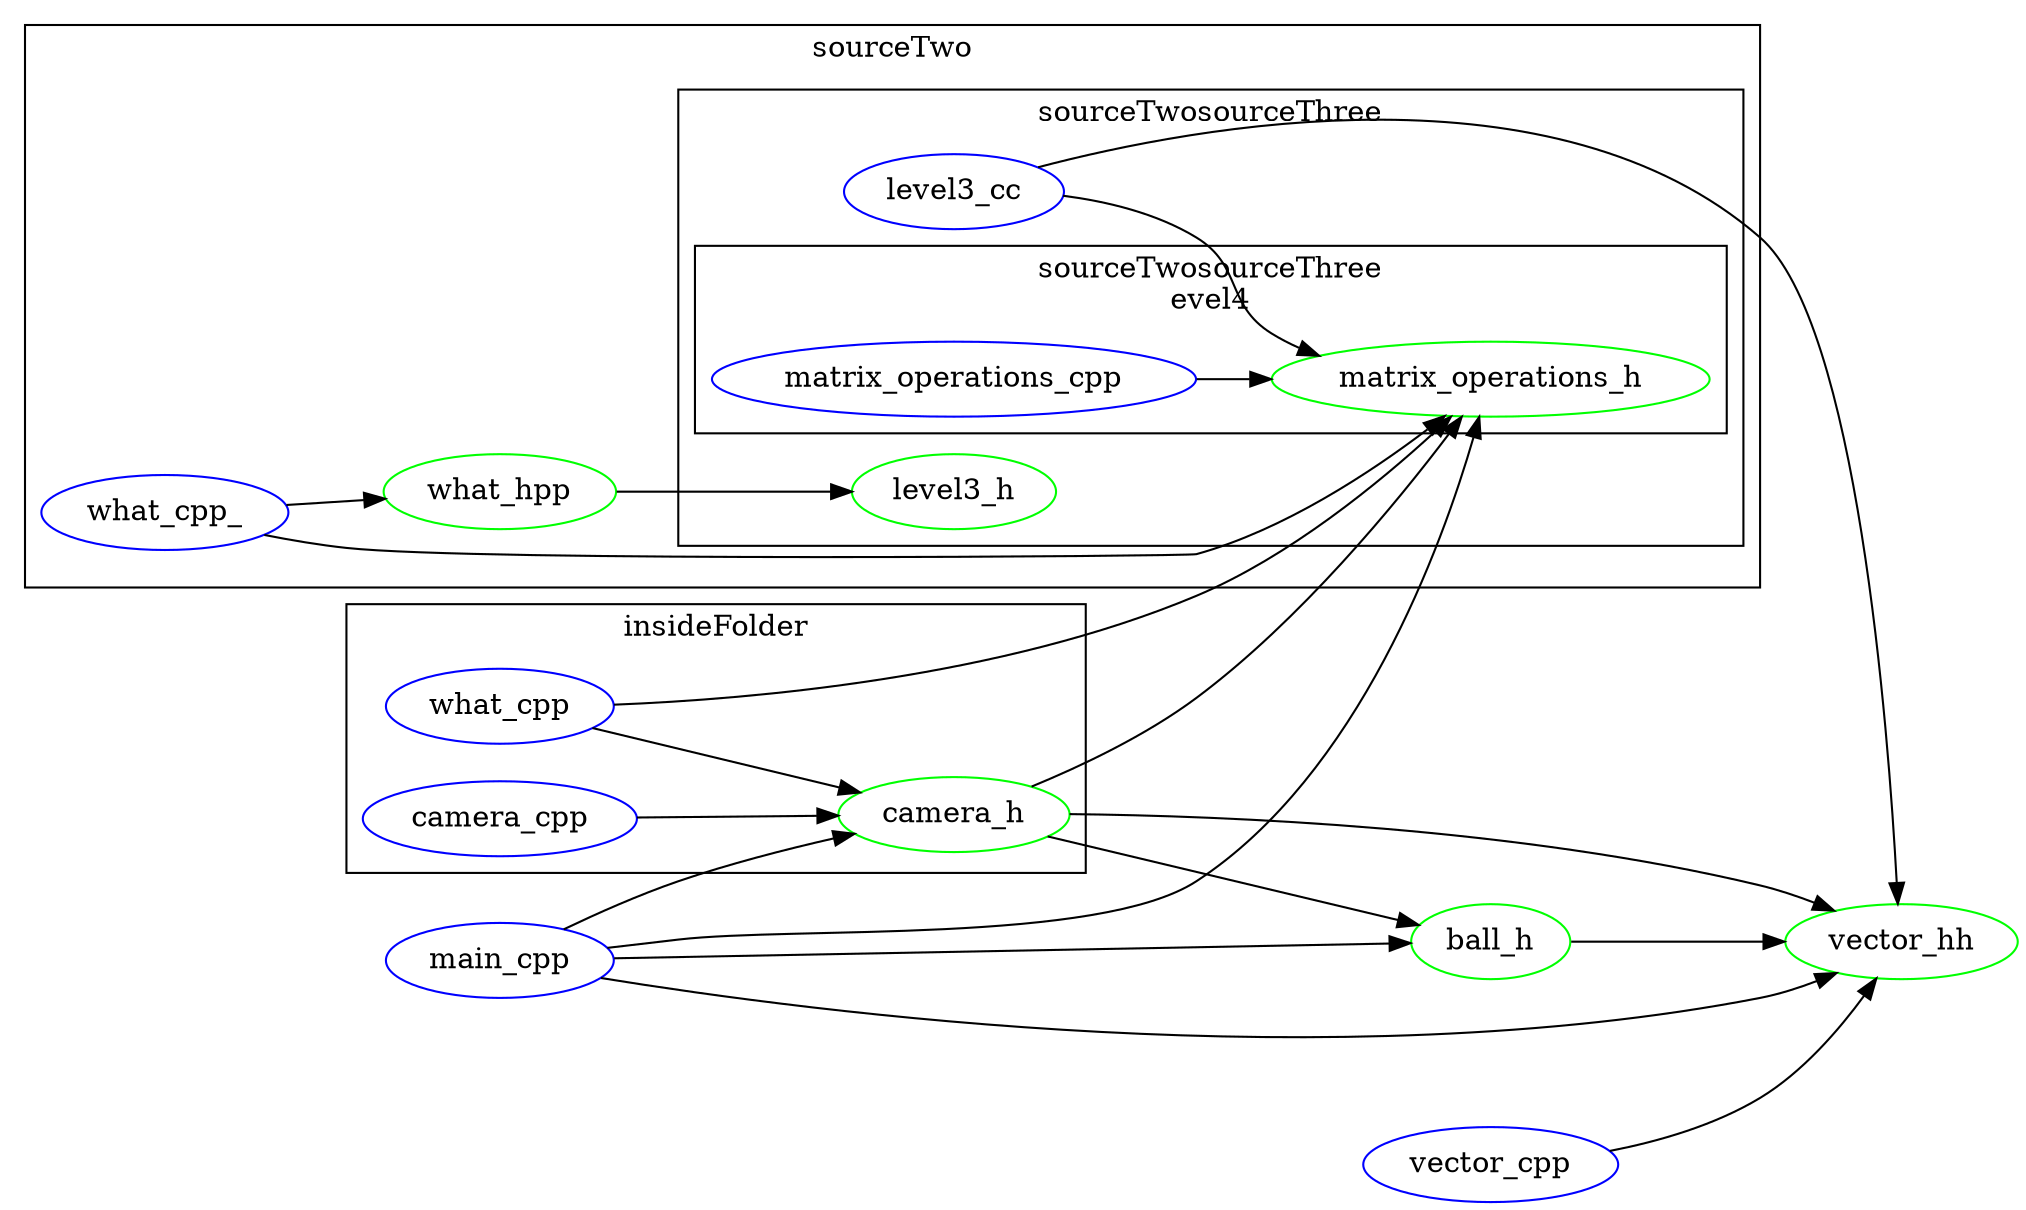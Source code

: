 digraph {
	rankdir=LR

ball_h [color=green]; 
	subgraph cluster_insideFolder {
		label="\insideFolder";
		camera_cpp [color=blue]; camera_h [color=green]; what_cpp [color=blue]; 
}
main_cpp [color=blue]; 
	subgraph cluster_sourceTwo {
		label="\sourceTwo";
		
	subgraph cluster_sourceTwo_sourceThree {
		label="\sourceTwo\sourceThree";
		level3_cc [color=blue]; level3_h [color=green]; 
	subgraph cluster_sourceTwo_sourceThree_level4 {
		label="\sourceTwo\sourceThree\level4";
		matrix_operations_cpp [color=blue]; matrix_operations_h [color=green]; 
}

}
what_cpp_ [color=blue]; what_hpp [color=green]; 
}
vector_cpp [color=blue]; vector_hh [color=green]; 

ball_h -> vector_hh;
camera_cpp -> camera_h;
camera_h -> matrix_operations_h;
camera_h -> vector_hh;
camera_h -> ball_h;
what_cpp -> matrix_operations_h;
what_cpp -> camera_h;
main_cpp -> vector_hh;
main_cpp -> camera_h;
main_cpp -> matrix_operations_h;
main_cpp -> ball_h;
level3_cc -> matrix_operations_h;
level3_cc -> vector_hh;
matrix_operations_cpp -> matrix_operations_h;
what_cpp_ -> matrix_operations_h;
what_cpp_ -> what_hpp;
what_hpp -> level3_h;
vector_cpp -> vector_hh;

}